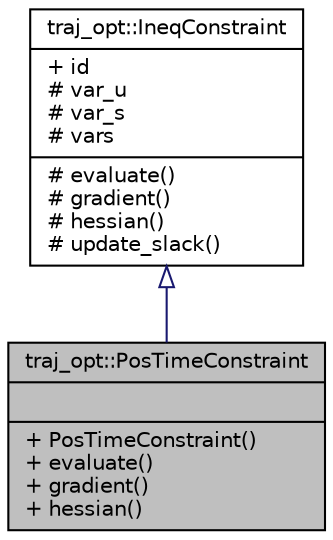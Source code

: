 digraph "traj_opt::PosTimeConstraint"
{
 // LATEX_PDF_SIZE
  edge [fontname="Helvetica",fontsize="10",labelfontname="Helvetica",labelfontsize="10"];
  node [fontname="Helvetica",fontsize="10",shape=record];
  Node1 [label="{traj_opt::PosTimeConstraint\n||+ PosTimeConstraint()\l+ evaluate()\l+ gradient()\l+ hessian()\l}",height=0.2,width=0.4,color="black", fillcolor="grey75", style="filled", fontcolor="black",tooltip=" "];
  Node2 -> Node1 [dir="back",color="midnightblue",fontsize="10",style="solid",arrowtail="onormal",fontname="Helvetica"];
  Node2 [label="{traj_opt::IneqConstraint\n|+ id\l# var_u\l# var_s\l# vars\l|# evaluate()\l# gradient()\l# hessian()\l# update_slack()\l}",height=0.2,width=0.4,color="black", fillcolor="white", style="filled",URL="$classtraj__opt_1_1IneqConstraint.html",tooltip=" "];
}
